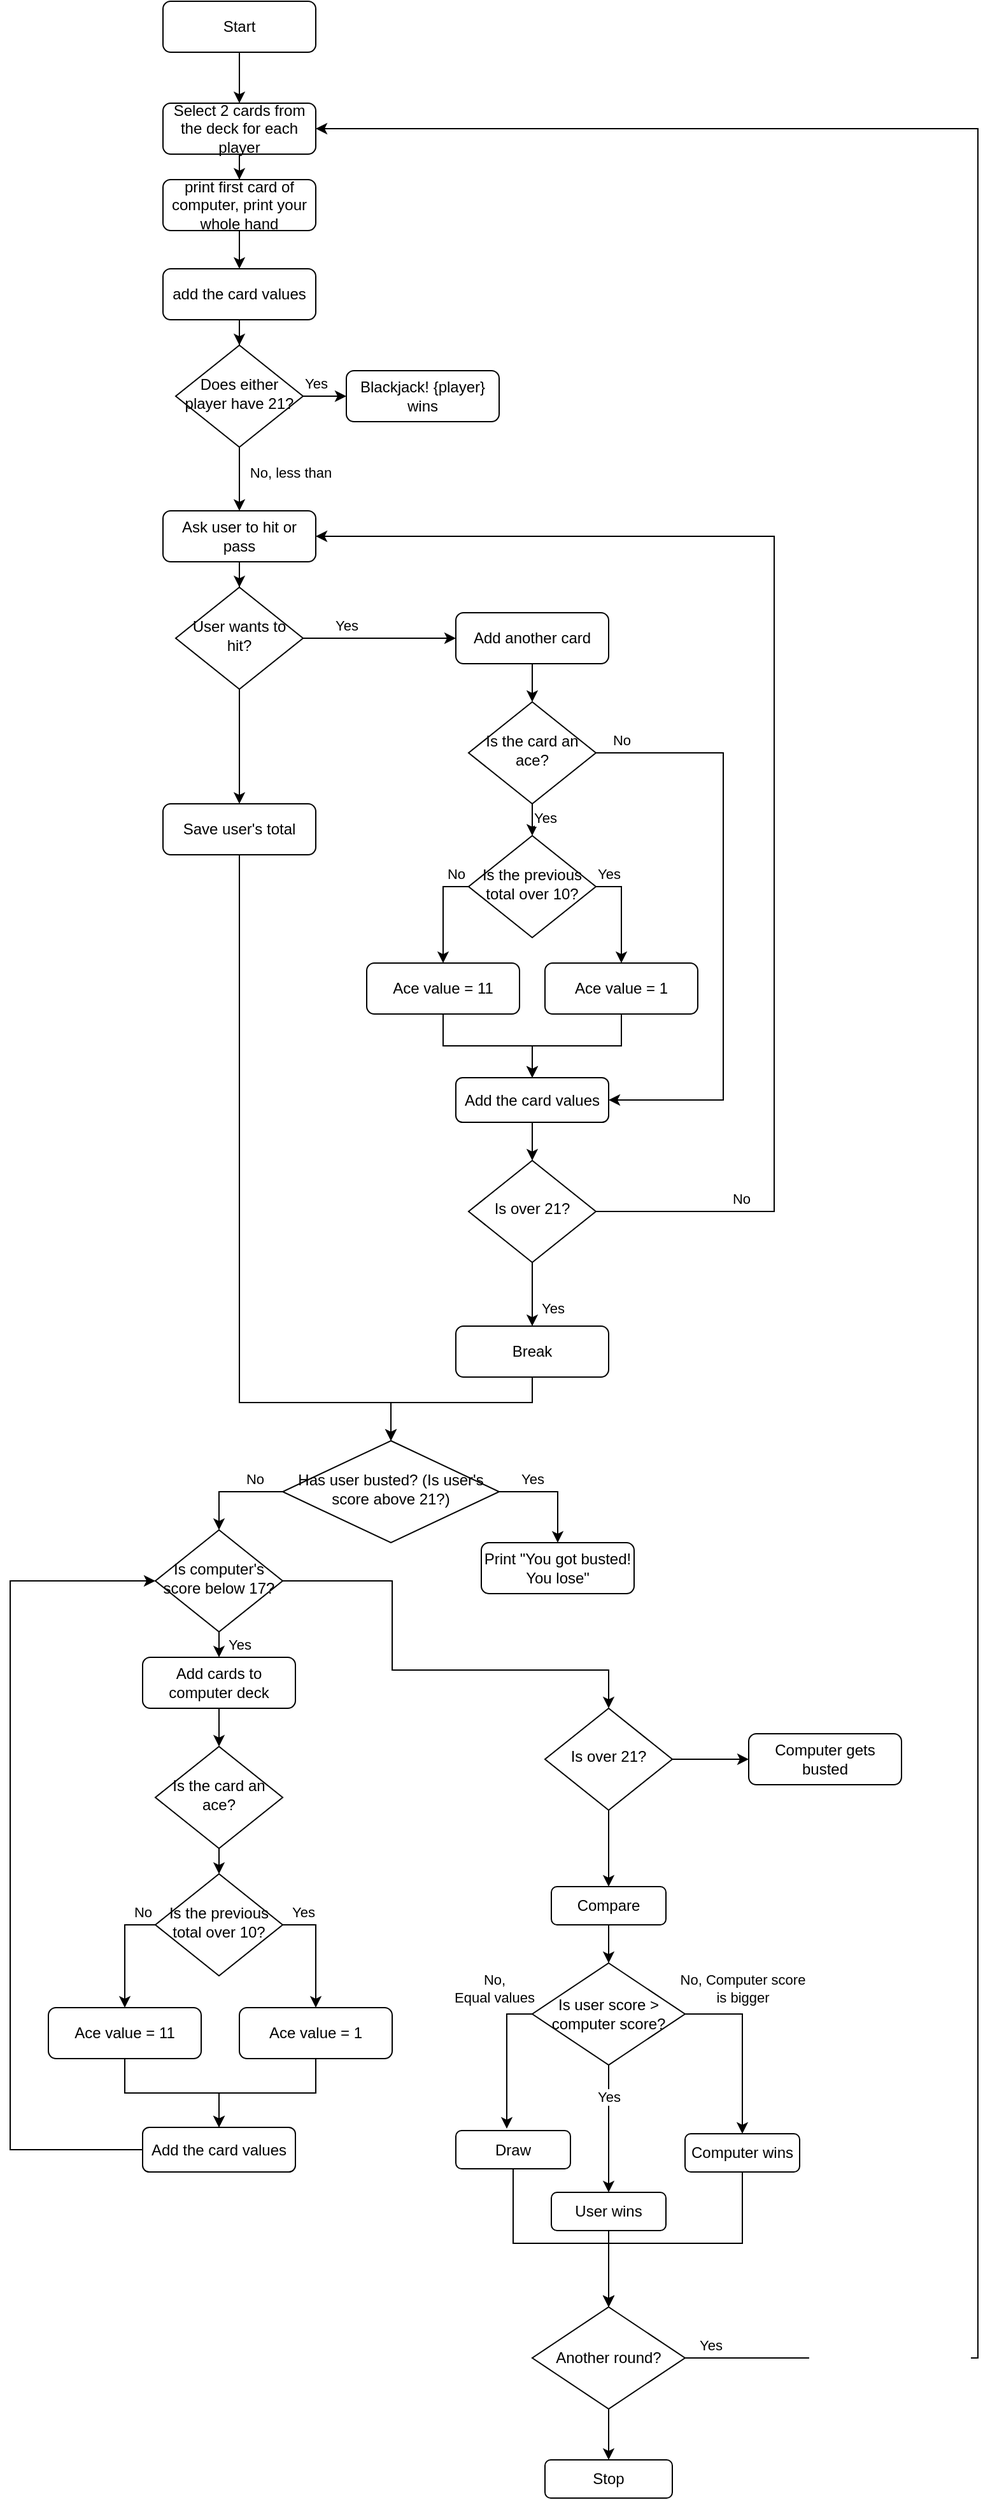 <mxfile version="13.10.8" type="github">
  <diagram id="C5RBs43oDa-KdzZeNtuy" name="Page-1">
    <mxGraphModel dx="937" dy="693" grid="1" gridSize="10" guides="1" tooltips="1" connect="1" arrows="1" fold="1" page="1" pageScale="1" pageWidth="827" pageHeight="1169" math="0" shadow="0">
      <root>
        <mxCell id="WIyWlLk6GJQsqaUBKTNV-0" />
        <mxCell id="WIyWlLk6GJQsqaUBKTNV-1" parent="WIyWlLk6GJQsqaUBKTNV-0" />
        <mxCell id="ywQ7yBoBN7vWDOdL08iq-15" style="edgeStyle=orthogonalEdgeStyle;rounded=0;orthogonalLoop=1;jettySize=auto;html=1;entryX=0.5;entryY=0;entryDx=0;entryDy=0;" edge="1" parent="WIyWlLk6GJQsqaUBKTNV-1" source="WIyWlLk6GJQsqaUBKTNV-3" target="ywQ7yBoBN7vWDOdL08iq-0">
          <mxGeometry relative="1" as="geometry" />
        </mxCell>
        <mxCell id="WIyWlLk6GJQsqaUBKTNV-3" value="Start" style="rounded=1;whiteSpace=wrap;html=1;fontSize=12;glass=0;strokeWidth=1;shadow=0;" parent="WIyWlLk6GJQsqaUBKTNV-1" vertex="1">
          <mxGeometry x="150" y="50" width="120" height="40" as="geometry" />
        </mxCell>
        <mxCell id="ywQ7yBoBN7vWDOdL08iq-51" style="edgeStyle=orthogonalEdgeStyle;rounded=0;orthogonalLoop=1;jettySize=auto;html=1;exitX=0.5;exitY=1;exitDx=0;exitDy=0;entryX=0.5;entryY=0;entryDx=0;entryDy=0;" edge="1" parent="WIyWlLk6GJQsqaUBKTNV-1" source="WIyWlLk6GJQsqaUBKTNV-6" target="ywQ7yBoBN7vWDOdL08iq-35">
          <mxGeometry relative="1" as="geometry" />
        </mxCell>
        <mxCell id="ywQ7yBoBN7vWDOdL08iq-53" value="Yes" style="edgeLabel;html=1;align=center;verticalAlign=middle;resizable=0;points=[];" vertex="1" connectable="0" parent="ywQ7yBoBN7vWDOdL08iq-51">
          <mxGeometry x="-0.12" y="1" relative="1" as="geometry">
            <mxPoint x="9" as="offset" />
          </mxGeometry>
        </mxCell>
        <mxCell id="ywQ7yBoBN7vWDOdL08iq-57" style="edgeStyle=orthogonalEdgeStyle;rounded=0;orthogonalLoop=1;jettySize=auto;html=1;entryX=1;entryY=0.5;entryDx=0;entryDy=0;" edge="1" parent="WIyWlLk6GJQsqaUBKTNV-1" source="WIyWlLk6GJQsqaUBKTNV-6" target="ywQ7yBoBN7vWDOdL08iq-44">
          <mxGeometry relative="1" as="geometry">
            <Array as="points">
              <mxPoint x="590" y="640" />
              <mxPoint x="590" y="913" />
            </Array>
          </mxGeometry>
        </mxCell>
        <mxCell id="ywQ7yBoBN7vWDOdL08iq-58" value="No" style="edgeLabel;html=1;align=center;verticalAlign=middle;resizable=0;points=[];" vertex="1" connectable="0" parent="ywQ7yBoBN7vWDOdL08iq-57">
          <mxGeometry x="-0.784" relative="1" as="geometry">
            <mxPoint x="-30" y="-10" as="offset" />
          </mxGeometry>
        </mxCell>
        <mxCell id="WIyWlLk6GJQsqaUBKTNV-6" value="Is the card an ace?" style="rhombus;whiteSpace=wrap;html=1;shadow=0;fontFamily=Helvetica;fontSize=12;align=center;strokeWidth=1;spacing=6;spacingTop=-4;" parent="WIyWlLk6GJQsqaUBKTNV-1" vertex="1">
          <mxGeometry x="390" y="600" width="100" height="80" as="geometry" />
        </mxCell>
        <mxCell id="ywQ7yBoBN7vWDOdL08iq-3" value="" style="edgeStyle=orthogonalEdgeStyle;rounded=0;orthogonalLoop=1;jettySize=auto;html=1;" edge="1" parent="WIyWlLk6GJQsqaUBKTNV-1" source="WIyWlLk6GJQsqaUBKTNV-10" target="WIyWlLk6GJQsqaUBKTNV-11">
          <mxGeometry relative="1" as="geometry" />
        </mxCell>
        <mxCell id="ywQ7yBoBN7vWDOdL08iq-12" value="Yes" style="edgeLabel;html=1;align=center;verticalAlign=middle;resizable=0;points=[];" vertex="1" connectable="0" parent="ywQ7yBoBN7vWDOdL08iq-3">
          <mxGeometry x="0.174" y="-4" relative="1" as="geometry">
            <mxPoint x="-5" y="-14" as="offset" />
          </mxGeometry>
        </mxCell>
        <mxCell id="ywQ7yBoBN7vWDOdL08iq-13" value="" style="edgeStyle=orthogonalEdgeStyle;rounded=0;orthogonalLoop=1;jettySize=auto;html=1;entryX=0.5;entryY=0;entryDx=0;entryDy=0;" edge="1" parent="WIyWlLk6GJQsqaUBKTNV-1" source="WIyWlLk6GJQsqaUBKTNV-10" target="WIyWlLk6GJQsqaUBKTNV-12">
          <mxGeometry relative="1" as="geometry">
            <mxPoint x="210" y="440" as="targetPoint" />
          </mxGeometry>
        </mxCell>
        <mxCell id="ywQ7yBoBN7vWDOdL08iq-14" value="No, less than" style="edgeLabel;html=1;align=center;verticalAlign=middle;resizable=0;points=[];" vertex="1" connectable="0" parent="ywQ7yBoBN7vWDOdL08iq-13">
          <mxGeometry x="0.32" y="3" relative="1" as="geometry">
            <mxPoint x="37" y="-13" as="offset" />
          </mxGeometry>
        </mxCell>
        <mxCell id="WIyWlLk6GJQsqaUBKTNV-10" value="Does either player have 21?" style="rhombus;whiteSpace=wrap;html=1;shadow=0;fontFamily=Helvetica;fontSize=12;align=center;strokeWidth=1;spacing=6;spacingTop=-4;" parent="WIyWlLk6GJQsqaUBKTNV-1" vertex="1">
          <mxGeometry x="160" y="320" width="100" height="80" as="geometry" />
        </mxCell>
        <mxCell id="WIyWlLk6GJQsqaUBKTNV-11" value="Blackjack! {player} wins" style="rounded=1;whiteSpace=wrap;html=1;fontSize=12;glass=0;strokeWidth=1;shadow=0;" parent="WIyWlLk6GJQsqaUBKTNV-1" vertex="1">
          <mxGeometry x="294" y="340" width="120" height="40" as="geometry" />
        </mxCell>
        <mxCell id="ywQ7yBoBN7vWDOdL08iq-26" style="edgeStyle=orthogonalEdgeStyle;rounded=0;orthogonalLoop=1;jettySize=auto;html=1;" edge="1" parent="WIyWlLk6GJQsqaUBKTNV-1" source="WIyWlLk6GJQsqaUBKTNV-12" target="ywQ7yBoBN7vWDOdL08iq-11">
          <mxGeometry relative="1" as="geometry" />
        </mxCell>
        <mxCell id="WIyWlLk6GJQsqaUBKTNV-12" value="Ask user to hit or pass" style="rounded=1;whiteSpace=wrap;html=1;fontSize=12;glass=0;strokeWidth=1;shadow=0;" parent="WIyWlLk6GJQsqaUBKTNV-1" vertex="1">
          <mxGeometry x="150" y="450" width="120" height="40" as="geometry" />
        </mxCell>
        <mxCell id="ywQ7yBoBN7vWDOdL08iq-16" style="edgeStyle=orthogonalEdgeStyle;rounded=0;orthogonalLoop=1;jettySize=auto;html=1;entryX=0.5;entryY=0;entryDx=0;entryDy=0;" edge="1" parent="WIyWlLk6GJQsqaUBKTNV-1" source="ywQ7yBoBN7vWDOdL08iq-0" target="ywQ7yBoBN7vWDOdL08iq-2">
          <mxGeometry relative="1" as="geometry" />
        </mxCell>
        <mxCell id="ywQ7yBoBN7vWDOdL08iq-0" value="Select 2 cards from the deck for each player" style="rounded=1;whiteSpace=wrap;html=1;fontSize=12;glass=0;strokeWidth=1;shadow=0;" vertex="1" parent="WIyWlLk6GJQsqaUBKTNV-1">
          <mxGeometry x="150" y="130" width="120" height="40" as="geometry" />
        </mxCell>
        <mxCell id="ywQ7yBoBN7vWDOdL08iq-17" style="edgeStyle=orthogonalEdgeStyle;rounded=0;orthogonalLoop=1;jettySize=auto;html=1;" edge="1" parent="WIyWlLk6GJQsqaUBKTNV-1" source="ywQ7yBoBN7vWDOdL08iq-2" target="ywQ7yBoBN7vWDOdL08iq-6">
          <mxGeometry relative="1" as="geometry" />
        </mxCell>
        <mxCell id="ywQ7yBoBN7vWDOdL08iq-2" value="print first card of computer, print your whole hand" style="rounded=1;whiteSpace=wrap;html=1;fontSize=12;glass=0;strokeWidth=1;shadow=0;" vertex="1" parent="WIyWlLk6GJQsqaUBKTNV-1">
          <mxGeometry x="150" y="190" width="120" height="40" as="geometry" />
        </mxCell>
        <mxCell id="ywQ7yBoBN7vWDOdL08iq-8" style="edgeStyle=orthogonalEdgeStyle;rounded=0;orthogonalLoop=1;jettySize=auto;html=1;entryX=0.5;entryY=0;entryDx=0;entryDy=0;" edge="1" parent="WIyWlLk6GJQsqaUBKTNV-1" source="ywQ7yBoBN7vWDOdL08iq-6" target="WIyWlLk6GJQsqaUBKTNV-10">
          <mxGeometry relative="1" as="geometry" />
        </mxCell>
        <mxCell id="ywQ7yBoBN7vWDOdL08iq-6" value="add the card values" style="rounded=1;whiteSpace=wrap;html=1;fontSize=12;glass=0;strokeWidth=1;shadow=0;" vertex="1" parent="WIyWlLk6GJQsqaUBKTNV-1">
          <mxGeometry x="150" y="260" width="120" height="40" as="geometry" />
        </mxCell>
        <mxCell id="ywQ7yBoBN7vWDOdL08iq-18" style="edgeStyle=orthogonalEdgeStyle;rounded=0;orthogonalLoop=1;jettySize=auto;html=1;entryX=0;entryY=0.5;entryDx=0;entryDy=0;" edge="1" parent="WIyWlLk6GJQsqaUBKTNV-1" source="ywQ7yBoBN7vWDOdL08iq-11" target="ywQ7yBoBN7vWDOdL08iq-19">
          <mxGeometry relative="1" as="geometry">
            <mxPoint x="294" y="550" as="targetPoint" />
          </mxGeometry>
        </mxCell>
        <mxCell id="ywQ7yBoBN7vWDOdL08iq-59" value="Yes" style="edgeLabel;html=1;align=center;verticalAlign=middle;resizable=0;points=[];" vertex="1" connectable="0" parent="ywQ7yBoBN7vWDOdL08iq-18">
          <mxGeometry x="-0.067" y="-3" relative="1" as="geometry">
            <mxPoint x="-22" y="-13" as="offset" />
          </mxGeometry>
        </mxCell>
        <mxCell id="ywQ7yBoBN7vWDOdL08iq-60" style="edgeStyle=orthogonalEdgeStyle;rounded=0;orthogonalLoop=1;jettySize=auto;html=1;entryX=0.5;entryY=0;entryDx=0;entryDy=0;" edge="1" parent="WIyWlLk6GJQsqaUBKTNV-1" source="ywQ7yBoBN7vWDOdL08iq-11" target="ywQ7yBoBN7vWDOdL08iq-32">
          <mxGeometry relative="1" as="geometry" />
        </mxCell>
        <mxCell id="ywQ7yBoBN7vWDOdL08iq-11" value="User wants to hit?" style="rhombus;whiteSpace=wrap;html=1;shadow=0;fontFamily=Helvetica;fontSize=12;align=center;strokeWidth=1;spacing=6;spacingTop=-4;" vertex="1" parent="WIyWlLk6GJQsqaUBKTNV-1">
          <mxGeometry x="160" y="510" width="100" height="80" as="geometry" />
        </mxCell>
        <mxCell id="ywQ7yBoBN7vWDOdL08iq-34" style="edgeStyle=orthogonalEdgeStyle;rounded=0;orthogonalLoop=1;jettySize=auto;html=1;entryX=0.5;entryY=0;entryDx=0;entryDy=0;" edge="1" parent="WIyWlLk6GJQsqaUBKTNV-1" source="ywQ7yBoBN7vWDOdL08iq-19" target="WIyWlLk6GJQsqaUBKTNV-6">
          <mxGeometry relative="1" as="geometry" />
        </mxCell>
        <mxCell id="ywQ7yBoBN7vWDOdL08iq-19" value="Add another card" style="rounded=1;whiteSpace=wrap;html=1;fontSize=12;glass=0;strokeWidth=1;shadow=0;" vertex="1" parent="WIyWlLk6GJQsqaUBKTNV-1">
          <mxGeometry x="380" y="530" width="120" height="40" as="geometry" />
        </mxCell>
        <mxCell id="ywQ7yBoBN7vWDOdL08iq-28" style="edgeStyle=orthogonalEdgeStyle;rounded=0;orthogonalLoop=1;jettySize=auto;html=1;entryX=1;entryY=0.5;entryDx=0;entryDy=0;" edge="1" parent="WIyWlLk6GJQsqaUBKTNV-1" source="ywQ7yBoBN7vWDOdL08iq-20" target="WIyWlLk6GJQsqaUBKTNV-12">
          <mxGeometry relative="1" as="geometry">
            <Array as="points">
              <mxPoint x="630" y="1000" />
              <mxPoint x="630" y="470" />
            </Array>
          </mxGeometry>
        </mxCell>
        <mxCell id="ywQ7yBoBN7vWDOdL08iq-29" value="No" style="edgeLabel;html=1;align=center;verticalAlign=middle;resizable=0;points=[];" vertex="1" connectable="0" parent="ywQ7yBoBN7vWDOdL08iq-28">
          <mxGeometry x="-0.816" y="2" relative="1" as="geometry">
            <mxPoint x="19" y="-8" as="offset" />
          </mxGeometry>
        </mxCell>
        <mxCell id="ywQ7yBoBN7vWDOdL08iq-30" style="edgeStyle=orthogonalEdgeStyle;rounded=0;orthogonalLoop=1;jettySize=auto;html=1;entryX=0.5;entryY=0;entryDx=0;entryDy=0;" edge="1" parent="WIyWlLk6GJQsqaUBKTNV-1" source="ywQ7yBoBN7vWDOdL08iq-20" target="ywQ7yBoBN7vWDOdL08iq-22">
          <mxGeometry relative="1" as="geometry" />
        </mxCell>
        <mxCell id="ywQ7yBoBN7vWDOdL08iq-33" value="Yes" style="edgeLabel;html=1;align=center;verticalAlign=middle;resizable=0;points=[];" vertex="1" connectable="0" parent="ywQ7yBoBN7vWDOdL08iq-30">
          <mxGeometry x="0.44" relative="1" as="geometry">
            <mxPoint x="16" as="offset" />
          </mxGeometry>
        </mxCell>
        <mxCell id="ywQ7yBoBN7vWDOdL08iq-20" value="Is over 21?" style="rhombus;whiteSpace=wrap;html=1;shadow=0;fontFamily=Helvetica;fontSize=12;align=center;strokeWidth=1;spacing=6;spacingTop=-4;" vertex="1" parent="WIyWlLk6GJQsqaUBKTNV-1">
          <mxGeometry x="390" y="960" width="100" height="80" as="geometry" />
        </mxCell>
        <mxCell id="ywQ7yBoBN7vWDOdL08iq-79" style="edgeStyle=orthogonalEdgeStyle;rounded=0;orthogonalLoop=1;jettySize=auto;html=1;entryX=0.5;entryY=0;entryDx=0;entryDy=0;" edge="1" parent="WIyWlLk6GJQsqaUBKTNV-1" source="ywQ7yBoBN7vWDOdL08iq-22" target="ywQ7yBoBN7vWDOdL08iq-77">
          <mxGeometry relative="1" as="geometry">
            <Array as="points">
              <mxPoint x="440" y="1150" />
              <mxPoint x="329" y="1150" />
            </Array>
          </mxGeometry>
        </mxCell>
        <mxCell id="ywQ7yBoBN7vWDOdL08iq-22" value="Break" style="rounded=1;whiteSpace=wrap;html=1;fontSize=12;glass=0;strokeWidth=1;shadow=0;direction=east;" vertex="1" parent="WIyWlLk6GJQsqaUBKTNV-1">
          <mxGeometry x="380" y="1090" width="120" height="40" as="geometry" />
        </mxCell>
        <mxCell id="ywQ7yBoBN7vWDOdL08iq-78" style="edgeStyle=orthogonalEdgeStyle;rounded=0;orthogonalLoop=1;jettySize=auto;html=1;" edge="1" parent="WIyWlLk6GJQsqaUBKTNV-1" source="ywQ7yBoBN7vWDOdL08iq-32" target="ywQ7yBoBN7vWDOdL08iq-77">
          <mxGeometry relative="1" as="geometry">
            <Array as="points">
              <mxPoint x="210" y="1150" />
              <mxPoint x="329" y="1150" />
            </Array>
          </mxGeometry>
        </mxCell>
        <mxCell id="ywQ7yBoBN7vWDOdL08iq-32" value="Save user&#39;s total" style="rounded=1;whiteSpace=wrap;html=1;fontSize=12;glass=0;strokeWidth=1;shadow=0;" vertex="1" parent="WIyWlLk6GJQsqaUBKTNV-1">
          <mxGeometry x="150" y="680" width="120" height="40" as="geometry" />
        </mxCell>
        <mxCell id="ywQ7yBoBN7vWDOdL08iq-40" style="edgeStyle=orthogonalEdgeStyle;rounded=0;orthogonalLoop=1;jettySize=auto;html=1;entryX=0.5;entryY=0;entryDx=0;entryDy=0;exitX=0;exitY=0.5;exitDx=0;exitDy=0;" edge="1" parent="WIyWlLk6GJQsqaUBKTNV-1" source="ywQ7yBoBN7vWDOdL08iq-35" target="ywQ7yBoBN7vWDOdL08iq-36">
          <mxGeometry relative="1" as="geometry" />
        </mxCell>
        <mxCell id="ywQ7yBoBN7vWDOdL08iq-49" value="No" style="edgeLabel;html=1;align=center;verticalAlign=middle;resizable=0;points=[];" vertex="1" connectable="0" parent="ywQ7yBoBN7vWDOdL08iq-40">
          <mxGeometry x="-0.05" relative="1" as="geometry">
            <mxPoint x="10" y="-28" as="offset" />
          </mxGeometry>
        </mxCell>
        <mxCell id="ywQ7yBoBN7vWDOdL08iq-42" style="edgeStyle=orthogonalEdgeStyle;rounded=0;orthogonalLoop=1;jettySize=auto;html=1;exitX=1;exitY=0.5;exitDx=0;exitDy=0;" edge="1" parent="WIyWlLk6GJQsqaUBKTNV-1" source="ywQ7yBoBN7vWDOdL08iq-35" target="ywQ7yBoBN7vWDOdL08iq-38">
          <mxGeometry relative="1" as="geometry" />
        </mxCell>
        <mxCell id="ywQ7yBoBN7vWDOdL08iq-50" value="Yes" style="edgeLabel;html=1;align=center;verticalAlign=middle;resizable=0;points=[];" vertex="1" connectable="0" parent="ywQ7yBoBN7vWDOdL08iq-42">
          <mxGeometry x="-0.125" y="-2" relative="1" as="geometry">
            <mxPoint x="-8" y="-25" as="offset" />
          </mxGeometry>
        </mxCell>
        <mxCell id="ywQ7yBoBN7vWDOdL08iq-35" value="Is the previous total over 10?" style="rhombus;whiteSpace=wrap;html=1;shadow=0;fontFamily=Helvetica;fontSize=12;align=center;strokeWidth=1;spacing=6;spacingTop=-4;" vertex="1" parent="WIyWlLk6GJQsqaUBKTNV-1">
          <mxGeometry x="390" y="705" width="100" height="80" as="geometry" />
        </mxCell>
        <mxCell id="ywQ7yBoBN7vWDOdL08iq-47" style="edgeStyle=orthogonalEdgeStyle;rounded=0;orthogonalLoop=1;jettySize=auto;html=1;entryX=0.5;entryY=0;entryDx=0;entryDy=0;" edge="1" parent="WIyWlLk6GJQsqaUBKTNV-1" source="ywQ7yBoBN7vWDOdL08iq-36" target="ywQ7yBoBN7vWDOdL08iq-44">
          <mxGeometry relative="1" as="geometry" />
        </mxCell>
        <mxCell id="ywQ7yBoBN7vWDOdL08iq-36" value="Ace value = 11" style="rounded=1;whiteSpace=wrap;html=1;fontSize=12;glass=0;strokeWidth=1;shadow=0;" vertex="1" parent="WIyWlLk6GJQsqaUBKTNV-1">
          <mxGeometry x="310" y="805" width="120" height="40" as="geometry" />
        </mxCell>
        <mxCell id="ywQ7yBoBN7vWDOdL08iq-48" style="edgeStyle=orthogonalEdgeStyle;rounded=0;orthogonalLoop=1;jettySize=auto;html=1;entryX=0.5;entryY=0;entryDx=0;entryDy=0;" edge="1" parent="WIyWlLk6GJQsqaUBKTNV-1" source="ywQ7yBoBN7vWDOdL08iq-38" target="ywQ7yBoBN7vWDOdL08iq-44">
          <mxGeometry relative="1" as="geometry" />
        </mxCell>
        <mxCell id="ywQ7yBoBN7vWDOdL08iq-38" value="Ace value = 1" style="rounded=1;whiteSpace=wrap;html=1;fontSize=12;glass=0;strokeWidth=1;shadow=0;" vertex="1" parent="WIyWlLk6GJQsqaUBKTNV-1">
          <mxGeometry x="450" y="805" width="120" height="40" as="geometry" />
        </mxCell>
        <mxCell id="ywQ7yBoBN7vWDOdL08iq-56" style="edgeStyle=orthogonalEdgeStyle;rounded=0;orthogonalLoop=1;jettySize=auto;html=1;" edge="1" parent="WIyWlLk6GJQsqaUBKTNV-1" source="ywQ7yBoBN7vWDOdL08iq-44" target="ywQ7yBoBN7vWDOdL08iq-20">
          <mxGeometry relative="1" as="geometry" />
        </mxCell>
        <mxCell id="ywQ7yBoBN7vWDOdL08iq-44" value="Add the card values" style="rounded=1;whiteSpace=wrap;html=1;fontSize=12;glass=0;strokeWidth=1;shadow=0;" vertex="1" parent="WIyWlLk6GJQsqaUBKTNV-1">
          <mxGeometry x="380" y="895" width="120" height="35" as="geometry" />
        </mxCell>
        <mxCell id="ywQ7yBoBN7vWDOdL08iq-83" style="edgeStyle=orthogonalEdgeStyle;rounded=0;orthogonalLoop=1;jettySize=auto;html=1;entryX=0.5;entryY=0;entryDx=0;entryDy=0;exitX=1;exitY=0.5;exitDx=0;exitDy=0;" edge="1" parent="WIyWlLk6GJQsqaUBKTNV-1" source="ywQ7yBoBN7vWDOdL08iq-77" target="ywQ7yBoBN7vWDOdL08iq-80">
          <mxGeometry relative="1" as="geometry" />
        </mxCell>
        <mxCell id="ywQ7yBoBN7vWDOdL08iq-85" value="Yes" style="edgeLabel;html=1;align=center;verticalAlign=middle;resizable=0;points=[];" vertex="1" connectable="0" parent="ywQ7yBoBN7vWDOdL08iq-83">
          <mxGeometry x="-0.442" y="-3" relative="1" as="geometry">
            <mxPoint x="2" y="-13" as="offset" />
          </mxGeometry>
        </mxCell>
        <mxCell id="ywQ7yBoBN7vWDOdL08iq-88" style="edgeStyle=orthogonalEdgeStyle;rounded=0;orthogonalLoop=1;jettySize=auto;html=1;entryX=0.5;entryY=0;entryDx=0;entryDy=0;exitX=0;exitY=0.5;exitDx=0;exitDy=0;" edge="1" parent="WIyWlLk6GJQsqaUBKTNV-1" source="ywQ7yBoBN7vWDOdL08iq-77" target="ywQ7yBoBN7vWDOdL08iq-87">
          <mxGeometry relative="1" as="geometry" />
        </mxCell>
        <mxCell id="ywQ7yBoBN7vWDOdL08iq-89" value="No" style="edgeLabel;html=1;align=center;verticalAlign=middle;resizable=0;points=[];" vertex="1" connectable="0" parent="ywQ7yBoBN7vWDOdL08iq-88">
          <mxGeometry x="-0.45" relative="1" as="geometry">
            <mxPoint y="-10" as="offset" />
          </mxGeometry>
        </mxCell>
        <mxCell id="ywQ7yBoBN7vWDOdL08iq-77" value="Has user busted? (Is user&#39;s score above 21?)" style="rhombus;whiteSpace=wrap;html=1;shadow=0;fontFamily=Helvetica;fontSize=12;align=center;strokeWidth=1;spacing=6;spacingTop=-4;" vertex="1" parent="WIyWlLk6GJQsqaUBKTNV-1">
          <mxGeometry x="244" y="1180" width="170" height="80" as="geometry" />
        </mxCell>
        <mxCell id="ywQ7yBoBN7vWDOdL08iq-80" value="Print &quot;You got busted! You lose&quot;" style="rounded=1;whiteSpace=wrap;html=1;fontSize=12;glass=0;strokeWidth=1;shadow=0;direction=east;" vertex="1" parent="WIyWlLk6GJQsqaUBKTNV-1">
          <mxGeometry x="400" y="1260" width="120" height="40" as="geometry" />
        </mxCell>
        <mxCell id="ywQ7yBoBN7vWDOdL08iq-95" style="edgeStyle=orthogonalEdgeStyle;rounded=0;orthogonalLoop=1;jettySize=auto;html=1;entryX=0.5;entryY=0;entryDx=0;entryDy=0;" edge="1" parent="WIyWlLk6GJQsqaUBKTNV-1" source="ywQ7yBoBN7vWDOdL08iq-81" target="ywQ7yBoBN7vWDOdL08iq-93">
          <mxGeometry relative="1" as="geometry" />
        </mxCell>
        <mxCell id="ywQ7yBoBN7vWDOdL08iq-81" value="Add cards to computer deck" style="rounded=1;whiteSpace=wrap;html=1;fontSize=12;glass=0;strokeWidth=1;shadow=0;direction=east;" vertex="1" parent="WIyWlLk6GJQsqaUBKTNV-1">
          <mxGeometry x="134" y="1350" width="120" height="40" as="geometry" />
        </mxCell>
        <mxCell id="ywQ7yBoBN7vWDOdL08iq-94" style="edgeStyle=orthogonalEdgeStyle;rounded=0;orthogonalLoop=1;jettySize=auto;html=1;exitX=0.5;exitY=1;exitDx=0;exitDy=0;entryX=0.5;entryY=0;entryDx=0;entryDy=0;" edge="1" parent="WIyWlLk6GJQsqaUBKTNV-1" source="ywQ7yBoBN7vWDOdL08iq-87" target="ywQ7yBoBN7vWDOdL08iq-81">
          <mxGeometry relative="1" as="geometry" />
        </mxCell>
        <mxCell id="ywQ7yBoBN7vWDOdL08iq-106" value="Yes" style="edgeLabel;html=1;align=center;verticalAlign=middle;resizable=0;points=[];" vertex="1" connectable="0" parent="ywQ7yBoBN7vWDOdL08iq-94">
          <mxGeometry x="-0.5" y="2" relative="1" as="geometry">
            <mxPoint x="14" y="5" as="offset" />
          </mxGeometry>
        </mxCell>
        <mxCell id="ywQ7yBoBN7vWDOdL08iq-111" style="edgeStyle=orthogonalEdgeStyle;rounded=0;orthogonalLoop=1;jettySize=auto;html=1;exitX=1;exitY=0.5;exitDx=0;exitDy=0;entryX=0.5;entryY=0;entryDx=0;entryDy=0;" edge="1" parent="WIyWlLk6GJQsqaUBKTNV-1" source="ywQ7yBoBN7vWDOdL08iq-87" target="ywQ7yBoBN7vWDOdL08iq-110">
          <mxGeometry relative="1" as="geometry">
            <Array as="points">
              <mxPoint x="330" y="1290" />
              <mxPoint x="330" y="1360" />
              <mxPoint x="500" y="1360" />
            </Array>
          </mxGeometry>
        </mxCell>
        <mxCell id="ywQ7yBoBN7vWDOdL08iq-87" value="Is computer&#39;s score below 17?" style="rhombus;whiteSpace=wrap;html=1;shadow=0;fontFamily=Helvetica;fontSize=12;align=center;strokeWidth=1;spacing=6;spacingTop=-4;" vertex="1" parent="WIyWlLk6GJQsqaUBKTNV-1">
          <mxGeometry x="144" y="1250" width="100" height="80" as="geometry" />
        </mxCell>
        <mxCell id="ywQ7yBoBN7vWDOdL08iq-97" style="edgeStyle=orthogonalEdgeStyle;rounded=0;orthogonalLoop=1;jettySize=auto;html=1;entryX=0.5;entryY=0;entryDx=0;entryDy=0;exitX=0;exitY=0.5;exitDx=0;exitDy=0;" edge="1" parent="WIyWlLk6GJQsqaUBKTNV-1" source="ywQ7yBoBN7vWDOdL08iq-90" target="ywQ7yBoBN7vWDOdL08iq-91">
          <mxGeometry relative="1" as="geometry" />
        </mxCell>
        <mxCell id="ywQ7yBoBN7vWDOdL08iq-99" value="No" style="edgeLabel;html=1;align=center;verticalAlign=middle;resizable=0;points=[];" vertex="1" connectable="0" parent="ywQ7yBoBN7vWDOdL08iq-97">
          <mxGeometry x="-0.843" y="1" relative="1" as="geometry">
            <mxPoint x="-3" y="-11" as="offset" />
          </mxGeometry>
        </mxCell>
        <mxCell id="ywQ7yBoBN7vWDOdL08iq-98" style="edgeStyle=orthogonalEdgeStyle;rounded=0;orthogonalLoop=1;jettySize=auto;html=1;exitX=1;exitY=0.5;exitDx=0;exitDy=0;" edge="1" parent="WIyWlLk6GJQsqaUBKTNV-1" source="ywQ7yBoBN7vWDOdL08iq-90" target="ywQ7yBoBN7vWDOdL08iq-92">
          <mxGeometry relative="1" as="geometry" />
        </mxCell>
        <mxCell id="ywQ7yBoBN7vWDOdL08iq-100" value="Yes" style="edgeLabel;html=1;align=center;verticalAlign=middle;resizable=0;points=[];" vertex="1" connectable="0" parent="ywQ7yBoBN7vWDOdL08iq-98">
          <mxGeometry x="-0.626" y="-2" relative="1" as="geometry">
            <mxPoint x="-1" y="-12" as="offset" />
          </mxGeometry>
        </mxCell>
        <mxCell id="ywQ7yBoBN7vWDOdL08iq-90" value="Is the previous total over 10?" style="rhombus;whiteSpace=wrap;html=1;shadow=0;fontFamily=Helvetica;fontSize=12;align=center;strokeWidth=1;spacing=6;spacingTop=-4;" vertex="1" parent="WIyWlLk6GJQsqaUBKTNV-1">
          <mxGeometry x="144" y="1520" width="100" height="80" as="geometry" />
        </mxCell>
        <mxCell id="ywQ7yBoBN7vWDOdL08iq-103" style="edgeStyle=orthogonalEdgeStyle;rounded=0;orthogonalLoop=1;jettySize=auto;html=1;" edge="1" parent="WIyWlLk6GJQsqaUBKTNV-1" source="ywQ7yBoBN7vWDOdL08iq-91" target="ywQ7yBoBN7vWDOdL08iq-101">
          <mxGeometry relative="1" as="geometry" />
        </mxCell>
        <mxCell id="ywQ7yBoBN7vWDOdL08iq-91" value="Ace value = 11" style="rounded=1;whiteSpace=wrap;html=1;fontSize=12;glass=0;strokeWidth=1;shadow=0;" vertex="1" parent="WIyWlLk6GJQsqaUBKTNV-1">
          <mxGeometry x="60" y="1625" width="120" height="40" as="geometry" />
        </mxCell>
        <mxCell id="ywQ7yBoBN7vWDOdL08iq-104" style="edgeStyle=orthogonalEdgeStyle;rounded=0;orthogonalLoop=1;jettySize=auto;html=1;entryX=0.5;entryY=0;entryDx=0;entryDy=0;" edge="1" parent="WIyWlLk6GJQsqaUBKTNV-1" source="ywQ7yBoBN7vWDOdL08iq-92" target="ywQ7yBoBN7vWDOdL08iq-101">
          <mxGeometry relative="1" as="geometry" />
        </mxCell>
        <mxCell id="ywQ7yBoBN7vWDOdL08iq-92" value="Ace value = 1" style="rounded=1;whiteSpace=wrap;html=1;fontSize=12;glass=0;strokeWidth=1;shadow=0;" vertex="1" parent="WIyWlLk6GJQsqaUBKTNV-1">
          <mxGeometry x="210" y="1625" width="120" height="40" as="geometry" />
        </mxCell>
        <mxCell id="ywQ7yBoBN7vWDOdL08iq-96" style="edgeStyle=orthogonalEdgeStyle;rounded=0;orthogonalLoop=1;jettySize=auto;html=1;exitX=0.5;exitY=1;exitDx=0;exitDy=0;entryX=0.5;entryY=0;entryDx=0;entryDy=0;" edge="1" parent="WIyWlLk6GJQsqaUBKTNV-1" source="ywQ7yBoBN7vWDOdL08iq-93" target="ywQ7yBoBN7vWDOdL08iq-90">
          <mxGeometry relative="1" as="geometry" />
        </mxCell>
        <mxCell id="ywQ7yBoBN7vWDOdL08iq-93" value="Is the card an ace?" style="rhombus;whiteSpace=wrap;html=1;shadow=0;fontFamily=Helvetica;fontSize=12;align=center;strokeWidth=1;spacing=6;spacingTop=-4;" vertex="1" parent="WIyWlLk6GJQsqaUBKTNV-1">
          <mxGeometry x="144" y="1420" width="100" height="80" as="geometry" />
        </mxCell>
        <mxCell id="ywQ7yBoBN7vWDOdL08iq-105" style="edgeStyle=orthogonalEdgeStyle;rounded=0;orthogonalLoop=1;jettySize=auto;html=1;entryX=0;entryY=0.5;entryDx=0;entryDy=0;" edge="1" parent="WIyWlLk6GJQsqaUBKTNV-1" source="ywQ7yBoBN7vWDOdL08iq-101" target="ywQ7yBoBN7vWDOdL08iq-87">
          <mxGeometry relative="1" as="geometry">
            <Array as="points">
              <mxPoint x="30" y="1737" />
              <mxPoint x="30" y="1290" />
            </Array>
          </mxGeometry>
        </mxCell>
        <mxCell id="ywQ7yBoBN7vWDOdL08iq-101" value="Add the card values" style="rounded=1;whiteSpace=wrap;html=1;fontSize=12;glass=0;strokeWidth=1;shadow=0;" vertex="1" parent="WIyWlLk6GJQsqaUBKTNV-1">
          <mxGeometry x="134" y="1719" width="120" height="35" as="geometry" />
        </mxCell>
        <mxCell id="ywQ7yBoBN7vWDOdL08iq-109" value="Computer gets busted" style="rounded=1;whiteSpace=wrap;html=1;fontSize=12;glass=0;strokeWidth=1;shadow=0;direction=east;" vertex="1" parent="WIyWlLk6GJQsqaUBKTNV-1">
          <mxGeometry x="610" y="1410" width="120" height="40" as="geometry" />
        </mxCell>
        <mxCell id="ywQ7yBoBN7vWDOdL08iq-113" style="edgeStyle=orthogonalEdgeStyle;rounded=0;orthogonalLoop=1;jettySize=auto;html=1;" edge="1" parent="WIyWlLk6GJQsqaUBKTNV-1" source="ywQ7yBoBN7vWDOdL08iq-110" target="ywQ7yBoBN7vWDOdL08iq-109">
          <mxGeometry relative="1" as="geometry" />
        </mxCell>
        <mxCell id="ywQ7yBoBN7vWDOdL08iq-114" style="edgeStyle=orthogonalEdgeStyle;rounded=0;orthogonalLoop=1;jettySize=auto;html=1;" edge="1" parent="WIyWlLk6GJQsqaUBKTNV-1" source="ywQ7yBoBN7vWDOdL08iq-110">
          <mxGeometry relative="1" as="geometry">
            <mxPoint x="500" y="1530" as="targetPoint" />
          </mxGeometry>
        </mxCell>
        <mxCell id="ywQ7yBoBN7vWDOdL08iq-110" value="Is over 21?" style="rhombus;whiteSpace=wrap;html=1;shadow=0;fontFamily=Helvetica;fontSize=12;align=center;strokeWidth=1;spacing=6;spacingTop=-4;" vertex="1" parent="WIyWlLk6GJQsqaUBKTNV-1">
          <mxGeometry x="450" y="1390" width="100" height="80" as="geometry" />
        </mxCell>
        <mxCell id="ywQ7yBoBN7vWDOdL08iq-117" style="edgeStyle=orthogonalEdgeStyle;rounded=0;orthogonalLoop=1;jettySize=auto;html=1;entryX=0.5;entryY=0;entryDx=0;entryDy=0;" edge="1" parent="WIyWlLk6GJQsqaUBKTNV-1" source="ywQ7yBoBN7vWDOdL08iq-115" target="ywQ7yBoBN7vWDOdL08iq-116">
          <mxGeometry relative="1" as="geometry" />
        </mxCell>
        <mxCell id="ywQ7yBoBN7vWDOdL08iq-115" value="Compare" style="rounded=1;whiteSpace=wrap;html=1;fontSize=12;glass=0;strokeWidth=1;shadow=0;direction=east;" vertex="1" parent="WIyWlLk6GJQsqaUBKTNV-1">
          <mxGeometry x="455" y="1530" width="90" height="30" as="geometry" />
        </mxCell>
        <mxCell id="ywQ7yBoBN7vWDOdL08iq-118" value="No, &lt;br&gt;Equal values" style="edgeStyle=orthogonalEdgeStyle;rounded=0;orthogonalLoop=1;jettySize=auto;html=1;" edge="1" parent="WIyWlLk6GJQsqaUBKTNV-1" source="ywQ7yBoBN7vWDOdL08iq-116">
          <mxGeometry x="-0.636" y="-22" relative="1" as="geometry">
            <mxPoint x="420" y="1720" as="targetPoint" />
            <mxPoint x="12" y="-20" as="offset" />
          </mxGeometry>
        </mxCell>
        <mxCell id="ywQ7yBoBN7vWDOdL08iq-124" style="edgeStyle=orthogonalEdgeStyle;rounded=0;orthogonalLoop=1;jettySize=auto;html=1;entryX=0.5;entryY=0;entryDx=0;entryDy=0;exitX=1;exitY=0.5;exitDx=0;exitDy=0;" edge="1" parent="WIyWlLk6GJQsqaUBKTNV-1" source="ywQ7yBoBN7vWDOdL08iq-116" target="ywQ7yBoBN7vWDOdL08iq-122">
          <mxGeometry relative="1" as="geometry" />
        </mxCell>
        <mxCell id="ywQ7yBoBN7vWDOdL08iq-127" value="No, Computer score&lt;br&gt;is bigger" style="edgeLabel;html=1;align=center;verticalAlign=middle;resizable=0;points=[];" vertex="1" connectable="0" parent="ywQ7yBoBN7vWDOdL08iq-124">
          <mxGeometry x="-0.626" y="-1" relative="1" as="geometry">
            <mxPoint x="19" y="-21" as="offset" />
          </mxGeometry>
        </mxCell>
        <mxCell id="ywQ7yBoBN7vWDOdL08iq-125" style="edgeStyle=orthogonalEdgeStyle;rounded=0;orthogonalLoop=1;jettySize=auto;html=1;" edge="1" parent="WIyWlLk6GJQsqaUBKTNV-1" source="ywQ7yBoBN7vWDOdL08iq-116" target="ywQ7yBoBN7vWDOdL08iq-123">
          <mxGeometry relative="1" as="geometry" />
        </mxCell>
        <mxCell id="ywQ7yBoBN7vWDOdL08iq-126" value="Yes" style="edgeLabel;html=1;align=center;verticalAlign=middle;resizable=0;points=[];" vertex="1" connectable="0" parent="ywQ7yBoBN7vWDOdL08iq-125">
          <mxGeometry x="-0.5" y="1" relative="1" as="geometry">
            <mxPoint x="-1" as="offset" />
          </mxGeometry>
        </mxCell>
        <mxCell id="ywQ7yBoBN7vWDOdL08iq-116" value="Is user score &amp;gt; computer score?" style="rhombus;whiteSpace=wrap;html=1;" vertex="1" parent="WIyWlLk6GJQsqaUBKTNV-1">
          <mxGeometry x="440" y="1590" width="120" height="80" as="geometry" />
        </mxCell>
        <mxCell id="ywQ7yBoBN7vWDOdL08iq-129" style="edgeStyle=orthogonalEdgeStyle;rounded=0;orthogonalLoop=1;jettySize=auto;html=1;" edge="1" parent="WIyWlLk6GJQsqaUBKTNV-1" source="ywQ7yBoBN7vWDOdL08iq-120" target="ywQ7yBoBN7vWDOdL08iq-128">
          <mxGeometry relative="1" as="geometry">
            <Array as="points">
              <mxPoint x="425" y="1810" />
              <mxPoint x="500" y="1810" />
            </Array>
          </mxGeometry>
        </mxCell>
        <mxCell id="ywQ7yBoBN7vWDOdL08iq-120" value="Draw" style="rounded=1;whiteSpace=wrap;html=1;fontSize=12;glass=0;strokeWidth=1;shadow=0;direction=east;" vertex="1" parent="WIyWlLk6GJQsqaUBKTNV-1">
          <mxGeometry x="380" y="1721.5" width="90" height="30" as="geometry" />
        </mxCell>
        <mxCell id="ywQ7yBoBN7vWDOdL08iq-131" style="edgeStyle=orthogonalEdgeStyle;rounded=0;orthogonalLoop=1;jettySize=auto;html=1;" edge="1" parent="WIyWlLk6GJQsqaUBKTNV-1" source="ywQ7yBoBN7vWDOdL08iq-122" target="ywQ7yBoBN7vWDOdL08iq-128">
          <mxGeometry relative="1" as="geometry">
            <Array as="points">
              <mxPoint x="605" y="1810" />
              <mxPoint x="500" y="1810" />
            </Array>
          </mxGeometry>
        </mxCell>
        <mxCell id="ywQ7yBoBN7vWDOdL08iq-122" value="Computer wins" style="rounded=1;whiteSpace=wrap;html=1;fontSize=12;glass=0;strokeWidth=1;shadow=0;direction=east;" vertex="1" parent="WIyWlLk6GJQsqaUBKTNV-1">
          <mxGeometry x="560" y="1724" width="90" height="30" as="geometry" />
        </mxCell>
        <mxCell id="ywQ7yBoBN7vWDOdL08iq-130" style="edgeStyle=orthogonalEdgeStyle;rounded=0;orthogonalLoop=1;jettySize=auto;html=1;entryX=0.5;entryY=0;entryDx=0;entryDy=0;" edge="1" parent="WIyWlLk6GJQsqaUBKTNV-1" source="ywQ7yBoBN7vWDOdL08iq-123" target="ywQ7yBoBN7vWDOdL08iq-128">
          <mxGeometry relative="1" as="geometry" />
        </mxCell>
        <mxCell id="ywQ7yBoBN7vWDOdL08iq-123" value="User wins" style="rounded=1;whiteSpace=wrap;html=1;fontSize=12;glass=0;strokeWidth=1;shadow=0;direction=east;" vertex="1" parent="WIyWlLk6GJQsqaUBKTNV-1">
          <mxGeometry x="455" y="1770" width="90" height="30" as="geometry" />
        </mxCell>
        <mxCell id="ywQ7yBoBN7vWDOdL08iq-132" style="edgeStyle=orthogonalEdgeStyle;rounded=0;orthogonalLoop=1;jettySize=auto;html=1;entryX=1;entryY=0.5;entryDx=0;entryDy=0;" edge="1" parent="WIyWlLk6GJQsqaUBKTNV-1" source="ywQ7yBoBN7vWDOdL08iq-128" target="ywQ7yBoBN7vWDOdL08iq-0">
          <mxGeometry relative="1" as="geometry">
            <Array as="points">
              <mxPoint x="790" y="1900" />
              <mxPoint x="790" y="150" />
            </Array>
          </mxGeometry>
        </mxCell>
        <mxCell id="ywQ7yBoBN7vWDOdL08iq-133" value="Yes" style="edgeLabel;html=1;align=center;verticalAlign=middle;resizable=0;points=[];" vertex="1" connectable="0" parent="ywQ7yBoBN7vWDOdL08iq-132">
          <mxGeometry x="-0.936" y="-2" relative="1" as="geometry">
            <mxPoint x="-60" y="-12" as="offset" />
          </mxGeometry>
        </mxCell>
        <mxCell id="ywQ7yBoBN7vWDOdL08iq-135" style="edgeStyle=orthogonalEdgeStyle;rounded=0;orthogonalLoop=1;jettySize=auto;html=1;entryX=0.5;entryY=0;entryDx=0;entryDy=0;" edge="1" parent="WIyWlLk6GJQsqaUBKTNV-1" source="ywQ7yBoBN7vWDOdL08iq-128" target="ywQ7yBoBN7vWDOdL08iq-134">
          <mxGeometry relative="1" as="geometry" />
        </mxCell>
        <mxCell id="ywQ7yBoBN7vWDOdL08iq-128" value="Another round?" style="rhombus;whiteSpace=wrap;html=1;" vertex="1" parent="WIyWlLk6GJQsqaUBKTNV-1">
          <mxGeometry x="440" y="1860" width="120" height="80" as="geometry" />
        </mxCell>
        <mxCell id="ywQ7yBoBN7vWDOdL08iq-134" value="Stop" style="rounded=1;whiteSpace=wrap;html=1;" vertex="1" parent="WIyWlLk6GJQsqaUBKTNV-1">
          <mxGeometry x="450" y="1980" width="100" height="30" as="geometry" />
        </mxCell>
      </root>
    </mxGraphModel>
  </diagram>
</mxfile>
